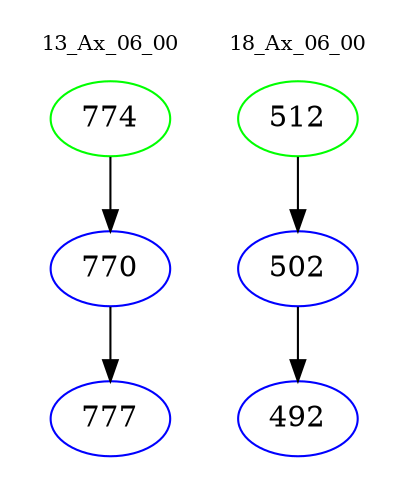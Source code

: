 digraph{
subgraph cluster_0 {
color = white
label = "13_Ax_06_00";
fontsize=10;
T0_774 [label="774", color="green"]
T0_774 -> T0_770 [color="black"]
T0_770 [label="770", color="blue"]
T0_770 -> T0_777 [color="black"]
T0_777 [label="777", color="blue"]
}
subgraph cluster_1 {
color = white
label = "18_Ax_06_00";
fontsize=10;
T1_512 [label="512", color="green"]
T1_512 -> T1_502 [color="black"]
T1_502 [label="502", color="blue"]
T1_502 -> T1_492 [color="black"]
T1_492 [label="492", color="blue"]
}
}
